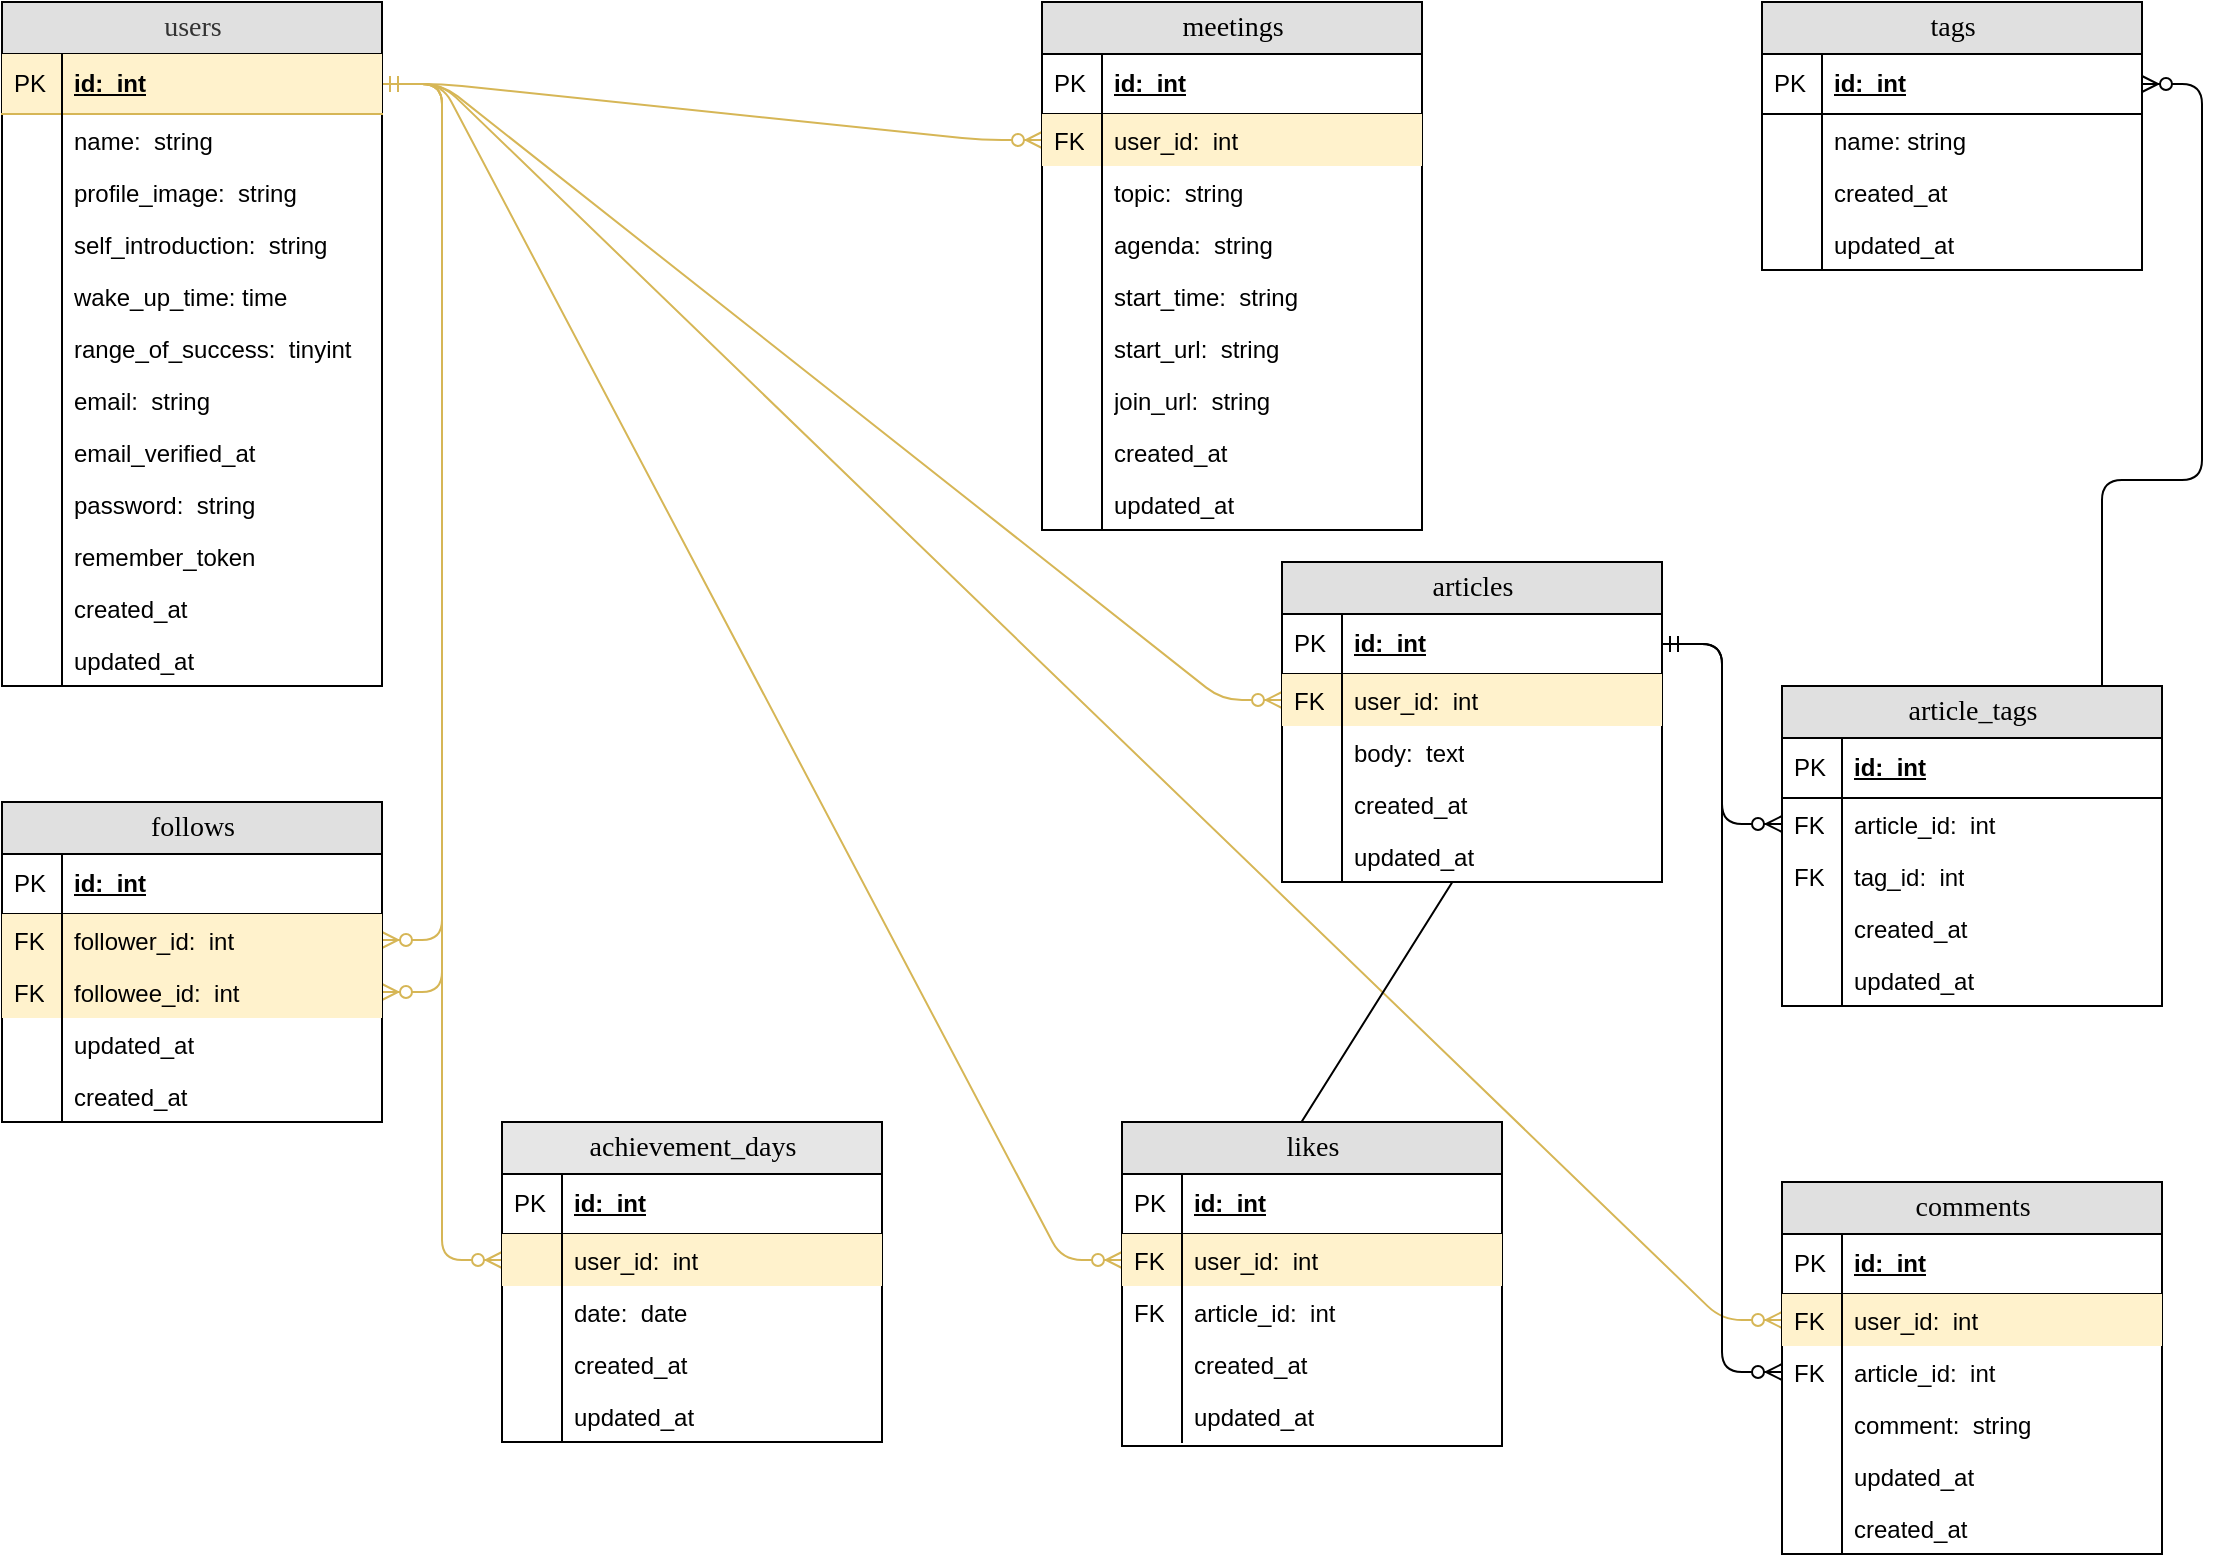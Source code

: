 <mxfile version="13.7.8" type="google"><diagram name="Page-1" id="e56a1550-8fbb-45ad-956c-1786394a9013"><mxGraphModel dx="1301" dy="702" grid="1" gridSize="10" guides="1" tooltips="1" connect="1" arrows="1" fold="1" page="1" pageScale="1" pageWidth="1100" pageHeight="850" background="#ffffff" math="0" shadow="0"><root><mxCell id="0"/><mxCell id="1" parent="0"/><mxCell id="8HnLtJV-VqrkkAhKwHow-114" value="" style="edgeStyle=entityRelationEdgeStyle;fontSize=12;html=1;endArrow=ERzeroToMany;startArrow=ERmandOne;entryX=0;entryY=0.5;entryDx=0;entryDy=0;exitX=1;exitY=0.5;exitDx=0;exitDy=0;fillColor=#fff2cc;strokeColor=#d6b656;" parent="1" source="2e49270ec7c68f3f-81" target="8HnLtJV-VqrkkAhKwHow-65" edge="1"><mxGeometry width="100" height="100" relative="1" as="geometry"><mxPoint x="190" y="400" as="sourcePoint"/><mxPoint x="310" y="450" as="targetPoint"/></mxGeometry></mxCell><mxCell id="8HnLtJV-VqrkkAhKwHow-115" value="" style="edgeStyle=entityRelationEdgeStyle;fontSize=12;html=1;endArrow=ERzeroToMany;startArrow=ERmandOne;entryX=0;entryY=0.5;entryDx=0;entryDy=0;exitX=1;exitY=0.5;exitDx=0;exitDy=0;" parent="1" source="2e49270ec7c68f3f-20" target="8HnLtJV-VqrkkAhKwHow-80" edge="1"><mxGeometry width="100" height="100" relative="1" as="geometry"><mxPoint x="80" y="810" as="sourcePoint"/><mxPoint x="220" y="610" as="targetPoint"/></mxGeometry></mxCell><mxCell id="8HnLtJV-VqrkkAhKwHow-117" value="" style="edgeStyle=entityRelationEdgeStyle;fontSize=12;html=1;endArrow=ERzeroToMany;startArrow=ERmandOne;exitX=1;exitY=0.5;exitDx=0;exitDy=0;" parent="1" source="8HnLtJV-VqrkkAhKwHow-82" target="2e49270ec7c68f3f-31" edge="1"><mxGeometry width="100" height="100" relative="1" as="geometry"><mxPoint x="630" y="245" as="sourcePoint"/><mxPoint x="470" y="553" as="targetPoint"/></mxGeometry></mxCell><mxCell id="8HnLtJV-VqrkkAhKwHow-118" value="" style="edgeStyle=entityRelationEdgeStyle;fontSize=12;html=1;endArrow=ERzeroToMany;startArrow=ERmandOne;entryX=0;entryY=0.5;entryDx=0;entryDy=0;exitX=1;exitY=0.5;exitDx=0;exitDy=0;fillColor=#fff2cc;strokeColor=#d6b656;" parent="1" source="2e49270ec7c68f3f-81" target="2e49270ec7c68f3f-11" edge="1"><mxGeometry width="100" height="100" relative="1" as="geometry"><mxPoint x="200" y="410" as="sourcePoint"/><mxPoint x="340" y="439" as="targetPoint"/></mxGeometry></mxCell><mxCell id="8HnLtJV-VqrkkAhKwHow-120" value="" style="edgeStyle=entityRelationEdgeStyle;fontSize=12;html=1;endArrow=ERzeroToMany;startArrow=ERmandOne;fillColor=#fff2cc;strokeColor=#d6b656;exitX=1;exitY=0.5;exitDx=0;exitDy=0;" parent="1" source="2e49270ec7c68f3f-81" target="8HnLtJV-VqrkkAhKwHow-47" edge="1"><mxGeometry width="100" height="100" relative="1" as="geometry"><mxPoint x="-30" y="-320" as="sourcePoint"/><mxPoint x="-90" y="280" as="targetPoint"/></mxGeometry></mxCell><mxCell id="8HnLtJV-VqrkkAhKwHow-121" value="" style="edgeStyle=entityRelationEdgeStyle;fontSize=12;html=1;endArrow=ERzeroToMany;startArrow=ERmandOne;exitX=1;exitY=0.5;exitDx=0;exitDy=0;fillColor=#fff2cc;strokeColor=#d6b656;" parent="1" source="2e49270ec7c68f3f-81" target="8HnLtJV-VqrkkAhKwHow-49" edge="1"><mxGeometry width="100" height="100" relative="1" as="geometry"><mxPoint x="210" y="410" as="sourcePoint"/><mxPoint x="60" y="169" as="targetPoint"/></mxGeometry></mxCell><mxCell id="8HnLtJV-VqrkkAhKwHow-153" value="" style="edgeStyle=entityRelationEdgeStyle;fontSize=12;html=1;endArrow=ERzeroToMany;startArrow=ERmandOne;entryX=0;entryY=0.5;entryDx=0;entryDy=0;exitX=1;exitY=0.5;exitDx=0;exitDy=0;fillColor=#fff2cc;strokeColor=#d6b656;" parent="1" source="2e49270ec7c68f3f-81" target="8HnLtJV-VqrkkAhKwHow-148" edge="1"><mxGeometry width="100" height="100" relative="1" as="geometry"><mxPoint x="210" y="420" as="sourcePoint"/><mxPoint x="350" y="439" as="targetPoint"/></mxGeometry></mxCell><mxCell id="gOdUfKmZHQBC5Bs0o3Bi-14" value="" style="edgeStyle=entityRelationEdgeStyle;fontSize=12;html=1;endArrow=ERzeroToMany;startArrow=ERmandOne;exitX=1;exitY=0.5;exitDx=0;exitDy=0;fillColor=#fff2cc;strokeColor=#d6b656;" parent="1" source="2e49270ec7c68f3f-81" target="gOdUfKmZHQBC5Bs0o3Bi-6" edge="1"><mxGeometry width="100" height="100" relative="1" as="geometry"><mxPoint x="400" y="344" as="sourcePoint"/><mxPoint x="520" y="140" as="targetPoint"/></mxGeometry></mxCell><mxCell id="bFgXkP6XNPPZVDc7WM7N-22" value="" style="edgeStyle=entityRelationEdgeStyle;fontSize=12;html=1;endArrow=ERzeroToMany;startArrow=ERmandOne;exitX=1;exitY=0.5;exitDx=0;exitDy=0;fillColor=#fff2cc;strokeColor=#d6b656;" parent="1" source="2e49270ec7c68f3f-81" target="bFgXkP6XNPPZVDc7WM7N-4" edge="1"><mxGeometry width="100" height="100" relative="1" as="geometry"><mxPoint x="210" y="400" as="sourcePoint"/><mxPoint x="570.0" y="169" as="targetPoint"/></mxGeometry></mxCell><mxCell id="AW--AhxMXLk9Nipkdk-i-6" value="" style="edgeStyle=entityRelationEdgeStyle;fontSize=12;html=1;endArrow=ERzeroToMany;startArrow=ERmandOne;exitX=1;exitY=0.5;exitDx=0;exitDy=0;" parent="1" source="2e49270ec7c68f3f-20" target="8HnLtJV-VqrkkAhKwHow-150" edge="1"><mxGeometry width="100" height="100" relative="1" as="geometry"><mxPoint x="670" y="205" as="sourcePoint"/><mxPoint x="890" y="466" as="targetPoint"/></mxGeometry></mxCell><mxCell id="AW--AhxMXLk9Nipkdk-i-7" value="" style="edgeStyle=entityRelationEdgeStyle;fontSize=12;html=1;endArrow=ERzeroToMany;startArrow=ERmandOne;entryX=0;entryY=0.5;entryDx=0;entryDy=0;exitX=1;exitY=0.5;exitDx=0;exitDy=0;" parent="1" source="2e49270ec7c68f3f-20" target="2e49270ec7c68f3f-13" edge="1"><mxGeometry width="100" height="100" relative="1" as="geometry"><mxPoint x="670" y="205" as="sourcePoint"/><mxPoint x="890" y="737.642" as="targetPoint"/></mxGeometry></mxCell><mxCell id="bFgXkP6XNPPZVDc7WM7N-1" value="meetings" style="swimlane;html=1;fontStyle=0;childLayout=stackLayout;horizontal=1;startSize=26;fillColor=#e0e0e0;horizontalStack=0;resizeParent=1;resizeLast=0;collapsible=1;marginBottom=0;swimlaneFillColor=#ffffff;align=center;rounded=0;shadow=0;comic=0;labelBackgroundColor=none;strokeWidth=1;fontFamily=Verdana;fontSize=14" parent="1" vertex="1"><mxGeometry x="570" y="40" width="190" height="264" as="geometry"/></mxCell><mxCell id="bFgXkP6XNPPZVDc7WM7N-2" value="id:&amp;nbsp; int" style="shape=partialRectangle;top=0;left=0;right=0;bottom=1;html=1;align=left;verticalAlign=middle;fillColor=none;spacingLeft=34;spacingRight=4;whiteSpace=wrap;overflow=hidden;rotatable=0;points=[[0,0.5],[1,0.5]];portConstraint=eastwest;dropTarget=0;fontStyle=5;" parent="bFgXkP6XNPPZVDc7WM7N-1" vertex="1"><mxGeometry y="26" width="190" height="30" as="geometry"/></mxCell><mxCell id="bFgXkP6XNPPZVDc7WM7N-3" value="PK" style="shape=partialRectangle;top=0;left=0;bottom=0;html=1;fillColor=none;align=left;verticalAlign=middle;spacingLeft=4;spacingRight=4;whiteSpace=wrap;overflow=hidden;rotatable=0;points=[];portConstraint=eastwest;part=1;" parent="bFgXkP6XNPPZVDc7WM7N-2" vertex="1" connectable="0"><mxGeometry width="30" height="30" as="geometry"/></mxCell><mxCell id="bFgXkP6XNPPZVDc7WM7N-4" value="user_id:&amp;nbsp; int" style="shape=partialRectangle;top=0;left=0;right=0;bottom=0;html=1;align=left;verticalAlign=top;fillColor=#fff2cc;spacingLeft=34;spacingRight=4;whiteSpace=wrap;overflow=hidden;rotatable=0;points=[[0,0.5],[1,0.5]];portConstraint=eastwest;dropTarget=0;strokeColor=#d6b656;" parent="bFgXkP6XNPPZVDc7WM7N-1" vertex="1"><mxGeometry y="56" width="190" height="26" as="geometry"/></mxCell><mxCell id="bFgXkP6XNPPZVDc7WM7N-5" value="FK" style="shape=partialRectangle;top=0;left=0;bottom=0;html=1;fillColor=none;align=left;verticalAlign=top;spacingLeft=4;spacingRight=4;whiteSpace=wrap;overflow=hidden;rotatable=0;points=[];portConstraint=eastwest;part=1;" parent="bFgXkP6XNPPZVDc7WM7N-4" vertex="1" connectable="0"><mxGeometry width="30" height="26" as="geometry"/></mxCell><mxCell id="bFgXkP6XNPPZVDc7WM7N-6" value="topic:&amp;nbsp; string" style="shape=partialRectangle;top=0;left=0;right=0;bottom=0;html=1;align=left;verticalAlign=top;fillColor=none;spacingLeft=34;spacingRight=4;whiteSpace=wrap;overflow=hidden;rotatable=0;points=[[0,0.5],[1,0.5]];portConstraint=eastwest;dropTarget=0;" parent="bFgXkP6XNPPZVDc7WM7N-1" vertex="1"><mxGeometry y="82" width="190" height="26" as="geometry"/></mxCell><mxCell id="bFgXkP6XNPPZVDc7WM7N-7" value="" style="shape=partialRectangle;top=0;left=0;bottom=0;html=1;fillColor=none;align=left;verticalAlign=top;spacingLeft=4;spacingRight=4;whiteSpace=wrap;overflow=hidden;rotatable=0;points=[];portConstraint=eastwest;part=1;" parent="bFgXkP6XNPPZVDc7WM7N-6" vertex="1" connectable="0"><mxGeometry width="30" height="26" as="geometry"/></mxCell><mxCell id="bFgXkP6XNPPZVDc7WM7N-8" value="agenda:&amp;nbsp; string" style="shape=partialRectangle;top=0;left=0;right=0;bottom=0;html=1;align=left;verticalAlign=top;fillColor=none;spacingLeft=34;spacingRight=4;whiteSpace=wrap;overflow=hidden;rotatable=0;points=[[0,0.5],[1,0.5]];portConstraint=eastwest;dropTarget=0;" parent="bFgXkP6XNPPZVDc7WM7N-1" vertex="1"><mxGeometry y="108" width="190" height="26" as="geometry"/></mxCell><mxCell id="bFgXkP6XNPPZVDc7WM7N-9" value="" style="shape=partialRectangle;top=0;left=0;bottom=0;html=1;fillColor=none;align=left;verticalAlign=top;spacingLeft=4;spacingRight=4;whiteSpace=wrap;overflow=hidden;rotatable=0;points=[];portConstraint=eastwest;part=1;" parent="bFgXkP6XNPPZVDc7WM7N-8" vertex="1" connectable="0"><mxGeometry width="30" height="26" as="geometry"/></mxCell><mxCell id="bFgXkP6XNPPZVDc7WM7N-14" value="start_time:&amp;nbsp; string" style="shape=partialRectangle;top=0;left=0;right=0;bottom=0;html=1;align=left;verticalAlign=top;fillColor=none;spacingLeft=34;spacingRight=4;whiteSpace=wrap;overflow=hidden;rotatable=0;points=[[0,0.5],[1,0.5]];portConstraint=eastwest;dropTarget=0;" parent="bFgXkP6XNPPZVDc7WM7N-1" vertex="1"><mxGeometry y="134" width="190" height="26" as="geometry"/></mxCell><mxCell id="bFgXkP6XNPPZVDc7WM7N-15" value="" style="shape=partialRectangle;top=0;left=0;bottom=0;html=1;fillColor=none;align=left;verticalAlign=top;spacingLeft=4;spacingRight=4;whiteSpace=wrap;overflow=hidden;rotatable=0;points=[];portConstraint=eastwest;part=1;" parent="bFgXkP6XNPPZVDc7WM7N-14" vertex="1" connectable="0"><mxGeometry width="30" height="26" as="geometry"/></mxCell><mxCell id="bFgXkP6XNPPZVDc7WM7N-16" value="start_url:&amp;nbsp; string" style="shape=partialRectangle;top=0;left=0;right=0;bottom=0;html=1;align=left;verticalAlign=top;fillColor=none;spacingLeft=34;spacingRight=4;whiteSpace=wrap;overflow=hidden;rotatable=0;points=[[0,0.5],[1,0.5]];portConstraint=eastwest;dropTarget=0;" parent="bFgXkP6XNPPZVDc7WM7N-1" vertex="1"><mxGeometry y="160" width="190" height="26" as="geometry"/></mxCell><mxCell id="bFgXkP6XNPPZVDc7WM7N-17" value="" style="shape=partialRectangle;top=0;left=0;bottom=0;html=1;fillColor=none;align=left;verticalAlign=top;spacingLeft=4;spacingRight=4;whiteSpace=wrap;overflow=hidden;rotatable=0;points=[];portConstraint=eastwest;part=1;" parent="bFgXkP6XNPPZVDc7WM7N-16" vertex="1" connectable="0"><mxGeometry width="30" height="26" as="geometry"/></mxCell><mxCell id="bFgXkP6XNPPZVDc7WM7N-18" value="join_url:&amp;nbsp; string" style="shape=partialRectangle;top=0;left=0;right=0;bottom=0;html=1;align=left;verticalAlign=top;fillColor=none;spacingLeft=34;spacingRight=4;whiteSpace=wrap;overflow=hidden;rotatable=0;points=[[0,0.5],[1,0.5]];portConstraint=eastwest;dropTarget=0;" parent="bFgXkP6XNPPZVDc7WM7N-1" vertex="1"><mxGeometry y="186" width="190" height="26" as="geometry"/></mxCell><mxCell id="bFgXkP6XNPPZVDc7WM7N-19" value="" style="shape=partialRectangle;top=0;left=0;bottom=0;html=1;fillColor=none;align=left;verticalAlign=top;spacingLeft=4;spacingRight=4;whiteSpace=wrap;overflow=hidden;rotatable=0;points=[];portConstraint=eastwest;part=1;" parent="bFgXkP6XNPPZVDc7WM7N-18" vertex="1" connectable="0"><mxGeometry width="30" height="26" as="geometry"/></mxCell><mxCell id="bFgXkP6XNPPZVDc7WM7N-10" value="created_at" style="shape=partialRectangle;top=0;left=0;right=0;bottom=0;html=1;align=left;verticalAlign=top;fillColor=none;spacingLeft=34;spacingRight=4;whiteSpace=wrap;overflow=hidden;rotatable=0;points=[[0,0.5],[1,0.5]];portConstraint=eastwest;dropTarget=0;" parent="bFgXkP6XNPPZVDc7WM7N-1" vertex="1"><mxGeometry y="212" width="190" height="26" as="geometry"/></mxCell><mxCell id="bFgXkP6XNPPZVDc7WM7N-11" value="" style="shape=partialRectangle;top=0;left=0;bottom=0;html=1;fillColor=none;align=left;verticalAlign=top;spacingLeft=4;spacingRight=4;whiteSpace=wrap;overflow=hidden;rotatable=0;points=[];portConstraint=eastwest;part=1;" parent="bFgXkP6XNPPZVDc7WM7N-10" vertex="1" connectable="0"><mxGeometry width="30" height="26" as="geometry"/></mxCell><mxCell id="bFgXkP6XNPPZVDc7WM7N-12" value="updated_at" style="shape=partialRectangle;top=0;left=0;right=0;bottom=0;html=1;align=left;verticalAlign=top;fillColor=none;spacingLeft=34;spacingRight=4;whiteSpace=wrap;overflow=hidden;rotatable=0;points=[[0,0.5],[1,0.5]];portConstraint=eastwest;dropTarget=0;" parent="bFgXkP6XNPPZVDc7WM7N-1" vertex="1"><mxGeometry y="238" width="190" height="26" as="geometry"/></mxCell><mxCell id="bFgXkP6XNPPZVDc7WM7N-13" value="" style="shape=partialRectangle;top=0;left=0;bottom=0;html=1;fillColor=none;align=left;verticalAlign=top;spacingLeft=4;spacingRight=4;whiteSpace=wrap;overflow=hidden;rotatable=0;points=[];portConstraint=eastwest;part=1;" parent="bFgXkP6XNPPZVDc7WM7N-12" vertex="1" connectable="0"><mxGeometry width="30" height="26" as="geometry"/></mxCell><mxCell id="2e49270ec7c68f3f-80" value="users" style="swimlane;html=1;fontStyle=0;childLayout=stackLayout;horizontal=1;startSize=26;horizontalStack=0;resizeParent=1;resizeLast=0;collapsible=1;marginBottom=0;swimlaneFillColor=#ffffff;align=center;rounded=0;shadow=0;comic=0;labelBackgroundColor=none;strokeWidth=1;fontFamily=Verdana;fontSize=14;fontColor=#333333;fillColor=#E0E0E0;" parent="1" vertex="1"><mxGeometry x="50" y="40" width="190" height="342" as="geometry"/></mxCell><mxCell id="2e49270ec7c68f3f-81" value="id:&amp;nbsp; int" style="shape=partialRectangle;top=0;left=0;right=0;bottom=1;html=1;align=left;verticalAlign=middle;fillColor=#fff2cc;spacingLeft=34;spacingRight=4;whiteSpace=wrap;overflow=hidden;rotatable=0;points=[[0,0.5],[1,0.5]];portConstraint=eastwest;dropTarget=0;fontStyle=5;strokeColor=#d6b656;" parent="2e49270ec7c68f3f-80" vertex="1"><mxGeometry y="26" width="190" height="30" as="geometry"/></mxCell><mxCell id="2e49270ec7c68f3f-82" value="PK" style="shape=partialRectangle;top=0;left=0;bottom=0;html=1;fillColor=none;align=left;verticalAlign=middle;spacingLeft=4;spacingRight=4;whiteSpace=wrap;overflow=hidden;rotatable=0;points=[];portConstraint=eastwest;part=1;" parent="2e49270ec7c68f3f-81" vertex="1" connectable="0"><mxGeometry width="30" height="30" as="geometry"/></mxCell><mxCell id="2e49270ec7c68f3f-85" value="name:&amp;nbsp; string" style="shape=partialRectangle;top=0;left=0;right=0;bottom=0;html=1;align=left;verticalAlign=top;fillColor=none;spacingLeft=34;spacingRight=4;whiteSpace=wrap;overflow=hidden;rotatable=0;points=[[0,0.5],[1,0.5]];portConstraint=eastwest;dropTarget=0;" parent="2e49270ec7c68f3f-80" vertex="1"><mxGeometry y="56" width="190" height="26" as="geometry"/></mxCell><mxCell id="2e49270ec7c68f3f-86" value="" style="shape=partialRectangle;top=0;left=0;bottom=0;html=1;fillColor=none;align=left;verticalAlign=top;spacingLeft=4;spacingRight=4;whiteSpace=wrap;overflow=hidden;rotatable=0;points=[];portConstraint=eastwest;part=1;" parent="2e49270ec7c68f3f-85" vertex="1" connectable="0"><mxGeometry width="30" height="26" as="geometry"/></mxCell><mxCell id="AW--AhxMXLk9Nipkdk-i-19" value="profile_image:&amp;nbsp; string" style="shape=partialRectangle;top=0;left=0;right=0;bottom=0;html=1;align=left;verticalAlign=top;spacingLeft=34;spacingRight=4;whiteSpace=wrap;overflow=hidden;rotatable=0;points=[[0,0.5],[1,0.5]];portConstraint=eastwest;dropTarget=0;fillColor=none;" parent="2e49270ec7c68f3f-80" vertex="1"><mxGeometry y="82" width="190" height="26" as="geometry"/></mxCell><mxCell id="AW--AhxMXLk9Nipkdk-i-20" value="" style="shape=partialRectangle;top=0;left=0;bottom=0;html=1;fillColor=none;align=left;verticalAlign=top;spacingLeft=4;spacingRight=4;whiteSpace=wrap;overflow=hidden;rotatable=0;points=[];portConstraint=eastwest;part=1;" parent="AW--AhxMXLk9Nipkdk-i-19" vertex="1" connectable="0"><mxGeometry width="30" height="26" as="geometry"/></mxCell><mxCell id="YKa5pZk5FvKCJxUyDGac-1" value="self_introduction:&amp;nbsp; string" style="shape=partialRectangle;top=0;left=0;right=0;bottom=0;html=1;align=left;verticalAlign=top;spacingLeft=34;spacingRight=4;whiteSpace=wrap;overflow=hidden;rotatable=0;points=[[0,0.5],[1,0.5]];portConstraint=eastwest;dropTarget=0;fillColor=none;" parent="2e49270ec7c68f3f-80" vertex="1"><mxGeometry y="108" width="190" height="26" as="geometry"/></mxCell><mxCell id="YKa5pZk5FvKCJxUyDGac-2" value="" style="shape=partialRectangle;top=0;left=0;bottom=0;html=1;fillColor=none;align=left;verticalAlign=top;spacingLeft=4;spacingRight=4;whiteSpace=wrap;overflow=hidden;rotatable=0;points=[];portConstraint=eastwest;part=1;" parent="YKa5pZk5FvKCJxUyDGac-1" vertex="1" connectable="0"><mxGeometry width="30" height="26" as="geometry"/></mxCell><mxCell id="AW--AhxMXLk9Nipkdk-i-3" value="wake_up_time: time" style="shape=partialRectangle;top=0;left=0;right=0;bottom=0;html=1;align=left;verticalAlign=top;spacingLeft=34;spacingRight=4;whiteSpace=wrap;overflow=hidden;rotatable=0;points=[[0,0.5],[1,0.5]];portConstraint=eastwest;dropTarget=0;fillColor=none;" parent="2e49270ec7c68f3f-80" vertex="1"><mxGeometry y="134" width="190" height="26" as="geometry"/></mxCell><mxCell id="AW--AhxMXLk9Nipkdk-i-4" value="" style="shape=partialRectangle;top=0;left=0;bottom=0;html=1;fillColor=none;align=left;verticalAlign=top;spacingLeft=4;spacingRight=4;whiteSpace=wrap;overflow=hidden;rotatable=0;points=[];portConstraint=eastwest;part=1;" parent="AW--AhxMXLk9Nipkdk-i-3" vertex="1" connectable="0"><mxGeometry width="30" height="26" as="geometry"/></mxCell><mxCell id="8HnLtJV-VqrkkAhKwHow-124" value="range_of_success:&amp;nbsp; tinyint" style="shape=partialRectangle;top=0;left=0;right=0;bottom=0;html=1;align=left;verticalAlign=top;spacingLeft=34;spacingRight=4;whiteSpace=wrap;overflow=hidden;rotatable=0;points=[[0,0.5],[1,0.5]];portConstraint=eastwest;dropTarget=0;fillColor=none;" parent="2e49270ec7c68f3f-80" vertex="1"><mxGeometry y="160" width="190" height="26" as="geometry"/></mxCell><mxCell id="8HnLtJV-VqrkkAhKwHow-125" value="" style="shape=partialRectangle;top=0;left=0;bottom=0;html=1;fillColor=none;align=left;verticalAlign=top;spacingLeft=4;spacingRight=4;whiteSpace=wrap;overflow=hidden;rotatable=0;points=[];portConstraint=eastwest;part=1;" parent="8HnLtJV-VqrkkAhKwHow-124" vertex="1" connectable="0"><mxGeometry width="30" height="26" as="geometry"/></mxCell><mxCell id="2e49270ec7c68f3f-87" value="email:&amp;nbsp; string" style="shape=partialRectangle;top=0;left=0;right=0;bottom=0;html=1;align=left;verticalAlign=top;fillColor=none;spacingLeft=34;spacingRight=4;whiteSpace=wrap;overflow=hidden;rotatable=0;points=[[0,0.5],[1,0.5]];portConstraint=eastwest;dropTarget=0;" parent="2e49270ec7c68f3f-80" vertex="1"><mxGeometry y="186" width="190" height="26" as="geometry"/></mxCell><mxCell id="2e49270ec7c68f3f-88" value="" style="shape=partialRectangle;top=0;left=0;bottom=0;html=1;fillColor=none;align=left;verticalAlign=top;spacingLeft=4;spacingRight=4;whiteSpace=wrap;overflow=hidden;rotatable=0;points=[];portConstraint=eastwest;part=1;" parent="2e49270ec7c68f3f-87" vertex="1" connectable="0"><mxGeometry width="30" height="26" as="geometry"/></mxCell><mxCell id="8HnLtJV-VqrkkAhKwHow-11" value="email_verified_at" style="shape=partialRectangle;top=0;left=0;right=0;bottom=0;html=1;align=left;verticalAlign=top;fillColor=none;spacingLeft=34;spacingRight=4;whiteSpace=wrap;overflow=hidden;rotatable=0;points=[[0,0.5],[1,0.5]];portConstraint=eastwest;dropTarget=0;" parent="2e49270ec7c68f3f-80" vertex="1"><mxGeometry y="212" width="190" height="26" as="geometry"/></mxCell><mxCell id="8HnLtJV-VqrkkAhKwHow-12" value="" style="shape=partialRectangle;top=0;left=0;bottom=0;html=1;fillColor=none;align=left;verticalAlign=top;spacingLeft=4;spacingRight=4;whiteSpace=wrap;overflow=hidden;rotatable=0;points=[];portConstraint=eastwest;part=1;" parent="8HnLtJV-VqrkkAhKwHow-11" vertex="1" connectable="0"><mxGeometry width="30" height="26" as="geometry"/></mxCell><mxCell id="8HnLtJV-VqrkkAhKwHow-13" value="password:&amp;nbsp; string" style="shape=partialRectangle;top=0;left=0;right=0;bottom=0;html=1;align=left;verticalAlign=top;fillColor=none;spacingLeft=34;spacingRight=4;whiteSpace=wrap;overflow=hidden;rotatable=0;points=[[0,0.5],[1,0.5]];portConstraint=eastwest;dropTarget=0;" parent="2e49270ec7c68f3f-80" vertex="1"><mxGeometry y="238" width="190" height="26" as="geometry"/></mxCell><mxCell id="8HnLtJV-VqrkkAhKwHow-14" value="" style="shape=partialRectangle;top=0;left=0;bottom=0;html=1;fillColor=none;align=left;verticalAlign=top;spacingLeft=4;spacingRight=4;whiteSpace=wrap;overflow=hidden;rotatable=0;points=[];portConstraint=eastwest;part=1;" parent="8HnLtJV-VqrkkAhKwHow-13" vertex="1" connectable="0"><mxGeometry width="30" height="26" as="geometry"/></mxCell><mxCell id="8HnLtJV-VqrkkAhKwHow-15" value="remember_token" style="shape=partialRectangle;top=0;left=0;right=0;bottom=0;html=1;align=left;verticalAlign=top;fillColor=none;spacingLeft=34;spacingRight=4;whiteSpace=wrap;overflow=hidden;rotatable=0;points=[[0,0.5],[1,0.5]];portConstraint=eastwest;dropTarget=0;" parent="2e49270ec7c68f3f-80" vertex="1"><mxGeometry y="264" width="190" height="26" as="geometry"/></mxCell><mxCell id="8HnLtJV-VqrkkAhKwHow-16" value="" style="shape=partialRectangle;top=0;left=0;bottom=0;html=1;fillColor=none;align=left;verticalAlign=top;spacingLeft=4;spacingRight=4;whiteSpace=wrap;overflow=hidden;rotatable=0;points=[];portConstraint=eastwest;part=1;" parent="8HnLtJV-VqrkkAhKwHow-15" vertex="1" connectable="0"><mxGeometry width="30" height="26" as="geometry"/></mxCell><mxCell id="8HnLtJV-VqrkkAhKwHow-17" value="created_at" style="shape=partialRectangle;top=0;left=0;right=0;bottom=0;html=1;align=left;verticalAlign=top;fillColor=none;spacingLeft=34;spacingRight=4;whiteSpace=wrap;overflow=hidden;rotatable=0;points=[[0,0.5],[1,0.5]];portConstraint=eastwest;dropTarget=0;" parent="2e49270ec7c68f3f-80" vertex="1"><mxGeometry y="290" width="190" height="26" as="geometry"/></mxCell><mxCell id="8HnLtJV-VqrkkAhKwHow-18" value="" style="shape=partialRectangle;top=0;left=0;bottom=0;html=1;fillColor=none;align=left;verticalAlign=top;spacingLeft=4;spacingRight=4;whiteSpace=wrap;overflow=hidden;rotatable=0;points=[];portConstraint=eastwest;part=1;" parent="8HnLtJV-VqrkkAhKwHow-17" vertex="1" connectable="0"><mxGeometry width="30" height="26" as="geometry"/></mxCell><mxCell id="8HnLtJV-VqrkkAhKwHow-19" value="updated_at" style="shape=partialRectangle;top=0;left=0;right=0;bottom=0;html=1;align=left;verticalAlign=top;fillColor=none;spacingLeft=34;spacingRight=4;whiteSpace=wrap;overflow=hidden;rotatable=0;points=[[0,0.5],[1,0.5]];portConstraint=eastwest;dropTarget=0;" parent="2e49270ec7c68f3f-80" vertex="1"><mxGeometry y="316" width="190" height="26" as="geometry"/></mxCell><mxCell id="8HnLtJV-VqrkkAhKwHow-20" value="" style="shape=partialRectangle;top=0;left=0;bottom=0;html=1;fillColor=none;align=left;verticalAlign=top;spacingLeft=4;spacingRight=4;whiteSpace=wrap;overflow=hidden;rotatable=0;points=[];portConstraint=eastwest;part=1;" parent="8HnLtJV-VqrkkAhKwHow-19" vertex="1" connectable="0"><mxGeometry width="30" height="26" as="geometry"/></mxCell><mxCell id="8HnLtJV-VqrkkAhKwHow-44" value="follows" style="swimlane;html=1;fontStyle=0;childLayout=stackLayout;horizontal=1;startSize=26;fillColor=#e0e0e0;horizontalStack=0;resizeParent=1;resizeLast=0;collapsible=1;marginBottom=0;swimlaneFillColor=#ffffff;align=center;rounded=0;shadow=0;comic=0;labelBackgroundColor=none;strokeWidth=1;fontFamily=Verdana;fontSize=14;swimlaneLine=1;" parent="1" vertex="1"><mxGeometry x="50" y="440" width="190" height="160" as="geometry"/></mxCell><mxCell id="8HnLtJV-VqrkkAhKwHow-45" value="id:&amp;nbsp; int" style="shape=partialRectangle;top=0;left=0;right=0;bottom=1;html=1;align=left;verticalAlign=middle;fillColor=none;spacingLeft=34;spacingRight=4;whiteSpace=wrap;overflow=hidden;rotatable=0;points=[[0,0.5],[1,0.5]];portConstraint=eastwest;dropTarget=0;fontStyle=5;" parent="8HnLtJV-VqrkkAhKwHow-44" vertex="1"><mxGeometry y="26" width="190" height="30" as="geometry"/></mxCell><mxCell id="8HnLtJV-VqrkkAhKwHow-46" value="PK" style="shape=partialRectangle;top=0;left=0;bottom=0;html=1;fillColor=none;align=left;verticalAlign=middle;spacingLeft=4;spacingRight=4;whiteSpace=wrap;overflow=hidden;rotatable=0;points=[];portConstraint=eastwest;part=1;" parent="8HnLtJV-VqrkkAhKwHow-45" vertex="1" connectable="0"><mxGeometry width="30" height="30" as="geometry"/></mxCell><mxCell id="8HnLtJV-VqrkkAhKwHow-47" value="follower_id:&amp;nbsp; int" style="shape=partialRectangle;top=0;left=0;right=0;bottom=0;html=1;align=left;verticalAlign=top;fillColor=#fff2cc;spacingLeft=34;spacingRight=4;whiteSpace=wrap;overflow=hidden;rotatable=0;points=[[0,0.5],[1,0.5]];portConstraint=eastwest;dropTarget=0;strokeColor=#d6b656;" parent="8HnLtJV-VqrkkAhKwHow-44" vertex="1"><mxGeometry y="56" width="190" height="26" as="geometry"/></mxCell><mxCell id="8HnLtJV-VqrkkAhKwHow-48" value="FK" style="shape=partialRectangle;top=0;left=0;bottom=0;html=1;fillColor=none;align=left;verticalAlign=top;spacingLeft=4;spacingRight=4;whiteSpace=wrap;overflow=hidden;rotatable=0;points=[];portConstraint=eastwest;part=1;" parent="8HnLtJV-VqrkkAhKwHow-47" vertex="1" connectable="0"><mxGeometry width="30" height="26" as="geometry"/></mxCell><mxCell id="8HnLtJV-VqrkkAhKwHow-49" value="followee_id:&amp;nbsp; int" style="shape=partialRectangle;top=0;left=0;right=0;bottom=0;html=1;align=left;verticalAlign=top;fillColor=#fff2cc;spacingLeft=34;spacingRight=4;whiteSpace=wrap;overflow=hidden;rotatable=0;points=[[0,0.5],[1,0.5]];portConstraint=eastwest;dropTarget=0;strokeColor=#d6b656;" parent="8HnLtJV-VqrkkAhKwHow-44" vertex="1"><mxGeometry y="82" width="190" height="26" as="geometry"/></mxCell><mxCell id="8HnLtJV-VqrkkAhKwHow-50" value="FK" style="shape=partialRectangle;top=0;left=0;bottom=0;html=1;fillColor=none;align=left;verticalAlign=top;spacingLeft=4;spacingRight=4;whiteSpace=wrap;overflow=hidden;rotatable=0;points=[];portConstraint=eastwest;part=1;" parent="8HnLtJV-VqrkkAhKwHow-49" vertex="1" connectable="0"><mxGeometry width="30" height="26" as="geometry"/></mxCell><mxCell id="8HnLtJV-VqrkkAhKwHow-63" value="updated_at" style="shape=partialRectangle;top=0;left=0;right=0;bottom=0;html=1;align=left;verticalAlign=top;fillColor=none;spacingLeft=34;spacingRight=4;whiteSpace=wrap;overflow=hidden;rotatable=0;points=[[0,0.5],[1,0.5]];portConstraint=eastwest;dropTarget=0;" parent="8HnLtJV-VqrkkAhKwHow-44" vertex="1"><mxGeometry y="108" width="190" height="26" as="geometry"/></mxCell><mxCell id="8HnLtJV-VqrkkAhKwHow-64" value="" style="shape=partialRectangle;top=0;left=0;bottom=0;html=1;fillColor=none;align=left;verticalAlign=top;spacingLeft=4;spacingRight=4;whiteSpace=wrap;overflow=hidden;rotatable=0;points=[];portConstraint=eastwest;part=1;" parent="8HnLtJV-VqrkkAhKwHow-63" vertex="1" connectable="0"><mxGeometry width="30" height="26" as="geometry"/></mxCell><mxCell id="8HnLtJV-VqrkkAhKwHow-61" value="created_at" style="shape=partialRectangle;top=0;left=0;right=0;bottom=0;html=1;align=left;verticalAlign=top;fillColor=none;spacingLeft=34;spacingRight=4;whiteSpace=wrap;overflow=hidden;rotatable=0;points=[[0,0.5],[1,0.5]];portConstraint=eastwest;dropTarget=0;" parent="8HnLtJV-VqrkkAhKwHow-44" vertex="1"><mxGeometry y="134" width="190" height="26" as="geometry"/></mxCell><mxCell id="8HnLtJV-VqrkkAhKwHow-62" value="" style="shape=partialRectangle;top=0;left=0;bottom=0;html=1;fillColor=none;align=left;verticalAlign=top;spacingLeft=4;spacingRight=4;whiteSpace=wrap;overflow=hidden;rotatable=0;points=[];portConstraint=eastwest;part=1;" parent="8HnLtJV-VqrkkAhKwHow-61" vertex="1" connectable="0"><mxGeometry width="30" height="26" as="geometry"/></mxCell><mxCell id="gOdUfKmZHQBC5Bs0o3Bi-1" value="achievement_days" style="swimlane;html=1;fontStyle=0;childLayout=stackLayout;horizontal=1;startSize=26;horizontalStack=0;resizeParent=1;resizeLast=0;collapsible=1;marginBottom=0;swimlaneFillColor=#ffffff;align=center;rounded=0;shadow=0;comic=0;labelBackgroundColor=none;strokeWidth=1;fontFamily=Verdana;fontSize=14;fillColor=#E6E6E6;" parent="1" vertex="1"><mxGeometry x="300" y="600" width="190" height="160" as="geometry"/></mxCell><mxCell id="gOdUfKmZHQBC5Bs0o3Bi-2" value="id:&amp;nbsp; int" style="shape=partialRectangle;top=0;left=0;right=0;bottom=1;html=1;align=left;verticalAlign=middle;fillColor=none;spacingLeft=34;spacingRight=4;whiteSpace=wrap;overflow=hidden;rotatable=0;points=[[0,0.5],[1,0.5]];portConstraint=eastwest;dropTarget=0;fontStyle=5;" parent="gOdUfKmZHQBC5Bs0o3Bi-1" vertex="1"><mxGeometry y="26" width="190" height="30" as="geometry"/></mxCell><mxCell id="gOdUfKmZHQBC5Bs0o3Bi-3" value="PK" style="shape=partialRectangle;top=0;left=0;bottom=0;html=1;fillColor=none;align=left;verticalAlign=middle;spacingLeft=4;spacingRight=4;whiteSpace=wrap;overflow=hidden;rotatable=0;points=[];portConstraint=eastwest;part=1;" parent="gOdUfKmZHQBC5Bs0o3Bi-2" vertex="1" connectable="0"><mxGeometry width="30" height="30" as="geometry"/></mxCell><mxCell id="gOdUfKmZHQBC5Bs0o3Bi-6" value="user_id:&amp;nbsp; int" style="shape=partialRectangle;top=0;left=0;right=0;bottom=0;html=1;align=left;verticalAlign=top;fillColor=#fff2cc;spacingLeft=34;spacingRight=4;whiteSpace=wrap;overflow=hidden;rotatable=0;points=[[0,0.5],[1,0.5]];portConstraint=eastwest;dropTarget=0;strokeColor=#d6b656;" parent="gOdUfKmZHQBC5Bs0o3Bi-1" vertex="1"><mxGeometry y="56" width="190" height="26" as="geometry"/></mxCell><mxCell id="gOdUfKmZHQBC5Bs0o3Bi-7" value="" style="shape=partialRectangle;top=0;left=0;bottom=0;html=1;fillColor=none;align=left;verticalAlign=top;spacingLeft=4;spacingRight=4;whiteSpace=wrap;overflow=hidden;rotatable=0;points=[];portConstraint=eastwest;part=1;" parent="gOdUfKmZHQBC5Bs0o3Bi-6" vertex="1" connectable="0"><mxGeometry width="30" height="26" as="geometry"/></mxCell><mxCell id="AW--AhxMXLk9Nipkdk-i-10" value="date:&amp;nbsp; date" style="shape=partialRectangle;top=0;left=0;right=0;bottom=0;html=1;align=left;verticalAlign=top;fillColor=none;spacingLeft=34;spacingRight=4;whiteSpace=wrap;overflow=hidden;rotatable=0;points=[[0,0.5],[1,0.5]];portConstraint=eastwest;dropTarget=0;" parent="gOdUfKmZHQBC5Bs0o3Bi-1" vertex="1"><mxGeometry y="82" width="190" height="26" as="geometry"/></mxCell><mxCell id="AW--AhxMXLk9Nipkdk-i-11" value="" style="shape=partialRectangle;top=0;left=0;bottom=0;html=1;fillColor=none;align=left;verticalAlign=top;spacingLeft=4;spacingRight=4;whiteSpace=wrap;overflow=hidden;rotatable=0;points=[];portConstraint=eastwest;part=1;" parent="AW--AhxMXLk9Nipkdk-i-10" vertex="1" connectable="0"><mxGeometry width="30" height="26" as="geometry"/></mxCell><mxCell id="gOdUfKmZHQBC5Bs0o3Bi-10" value="created_at" style="shape=partialRectangle;top=0;left=0;right=0;bottom=0;html=1;align=left;verticalAlign=top;fillColor=none;spacingLeft=34;spacingRight=4;whiteSpace=wrap;overflow=hidden;rotatable=0;points=[[0,0.5],[1,0.5]];portConstraint=eastwest;dropTarget=0;" parent="gOdUfKmZHQBC5Bs0o3Bi-1" vertex="1"><mxGeometry y="108" width="190" height="26" as="geometry"/></mxCell><mxCell id="gOdUfKmZHQBC5Bs0o3Bi-11" value="" style="shape=partialRectangle;top=0;left=0;bottom=0;html=1;fillColor=none;align=left;verticalAlign=top;spacingLeft=4;spacingRight=4;whiteSpace=wrap;overflow=hidden;rotatable=0;points=[];portConstraint=eastwest;part=1;" parent="gOdUfKmZHQBC5Bs0o3Bi-10" vertex="1" connectable="0"><mxGeometry width="30" height="26" as="geometry"/></mxCell><mxCell id="gOdUfKmZHQBC5Bs0o3Bi-12" value="updated_at" style="shape=partialRectangle;top=0;left=0;right=0;bottom=0;html=1;align=left;verticalAlign=top;fillColor=none;spacingLeft=34;spacingRight=4;whiteSpace=wrap;overflow=hidden;rotatable=0;points=[[0,0.5],[1,0.5]];portConstraint=eastwest;dropTarget=0;" parent="gOdUfKmZHQBC5Bs0o3Bi-1" vertex="1"><mxGeometry y="134" width="190" height="26" as="geometry"/></mxCell><mxCell id="gOdUfKmZHQBC5Bs0o3Bi-13" value="" style="shape=partialRectangle;top=0;left=0;bottom=0;html=1;fillColor=none;align=left;verticalAlign=top;spacingLeft=4;spacingRight=4;whiteSpace=wrap;overflow=hidden;rotatable=0;points=[];portConstraint=eastwest;part=1;" parent="gOdUfKmZHQBC5Bs0o3Bi-12" vertex="1" connectable="0"><mxGeometry width="30" height="26" as="geometry"/></mxCell><mxCell id="2e49270ec7c68f3f-19" value="articles" style="swimlane;html=1;fontStyle=0;childLayout=stackLayout;horizontal=1;startSize=26;fillColor=#e0e0e0;horizontalStack=0;resizeParent=1;resizeLast=0;collapsible=1;marginBottom=0;swimlaneFillColor=#ffffff;align=center;rounded=0;shadow=0;comic=0;labelBackgroundColor=none;strokeWidth=1;fontFamily=Verdana;fontSize=14" parent="1" vertex="1"><mxGeometry x="690" y="320" width="190" height="160" as="geometry"/></mxCell><mxCell id="2e49270ec7c68f3f-20" value="id:&amp;nbsp; int" style="shape=partialRectangle;top=0;left=0;right=0;bottom=1;html=1;align=left;verticalAlign=middle;fillColor=none;spacingLeft=34;spacingRight=4;whiteSpace=wrap;overflow=hidden;rotatable=0;points=[[0,0.5],[1,0.5]];portConstraint=eastwest;dropTarget=0;fontStyle=5;" parent="2e49270ec7c68f3f-19" vertex="1"><mxGeometry y="26" width="190" height="30" as="geometry"/></mxCell><mxCell id="2e49270ec7c68f3f-21" value="PK" style="shape=partialRectangle;top=0;left=0;bottom=0;html=1;fillColor=none;align=left;verticalAlign=middle;spacingLeft=4;spacingRight=4;whiteSpace=wrap;overflow=hidden;rotatable=0;points=[];portConstraint=eastwest;part=1;" parent="2e49270ec7c68f3f-20" vertex="1" connectable="0"><mxGeometry width="30" height="30" as="geometry"/></mxCell><mxCell id="8HnLtJV-VqrkkAhKwHow-65" value="user_id:&amp;nbsp; int" style="shape=partialRectangle;top=0;left=0;right=0;bottom=0;html=1;align=left;verticalAlign=top;fillColor=#fff2cc;spacingLeft=34;spacingRight=4;whiteSpace=wrap;overflow=hidden;rotatable=0;points=[[0,0.5],[1,0.5]];portConstraint=eastwest;dropTarget=0;strokeColor=#d6b656;" parent="2e49270ec7c68f3f-19" vertex="1"><mxGeometry y="56" width="190" height="26" as="geometry"/></mxCell><mxCell id="8HnLtJV-VqrkkAhKwHow-66" value="FK" style="shape=partialRectangle;top=0;left=0;bottom=0;html=1;fillColor=none;align=left;verticalAlign=top;spacingLeft=4;spacingRight=4;whiteSpace=wrap;overflow=hidden;rotatable=0;points=[];portConstraint=eastwest;part=1;" parent="8HnLtJV-VqrkkAhKwHow-65" vertex="1" connectable="0"><mxGeometry width="30" height="26" as="geometry"/></mxCell><mxCell id="2e49270ec7c68f3f-26" value="body:&amp;nbsp; text" style="shape=partialRectangle;top=0;left=0;right=0;bottom=0;html=1;align=left;verticalAlign=top;fillColor=none;spacingLeft=34;spacingRight=4;whiteSpace=wrap;overflow=hidden;rotatable=0;points=[[0,0.5],[1,0.5]];portConstraint=eastwest;dropTarget=0;" parent="2e49270ec7c68f3f-19" vertex="1"><mxGeometry y="82" width="190" height="26" as="geometry"/></mxCell><mxCell id="2e49270ec7c68f3f-27" value="" style="shape=partialRectangle;top=0;left=0;bottom=0;html=1;fillColor=none;align=left;verticalAlign=top;spacingLeft=4;spacingRight=4;whiteSpace=wrap;overflow=hidden;rotatable=0;points=[];portConstraint=eastwest;part=1;" parent="2e49270ec7c68f3f-26" vertex="1" connectable="0"><mxGeometry width="30" height="26" as="geometry"/></mxCell><mxCell id="8HnLtJV-VqrkkAhKwHow-75" value="created_at" style="shape=partialRectangle;top=0;left=0;right=0;bottom=0;html=1;align=left;verticalAlign=top;fillColor=none;spacingLeft=34;spacingRight=4;whiteSpace=wrap;overflow=hidden;rotatable=0;points=[[0,0.5],[1,0.5]];portConstraint=eastwest;dropTarget=0;" parent="2e49270ec7c68f3f-19" vertex="1"><mxGeometry y="108" width="190" height="26" as="geometry"/></mxCell><mxCell id="8HnLtJV-VqrkkAhKwHow-76" value="" style="shape=partialRectangle;top=0;left=0;bottom=0;html=1;fillColor=none;align=left;verticalAlign=top;spacingLeft=4;spacingRight=4;whiteSpace=wrap;overflow=hidden;rotatable=0;points=[];portConstraint=eastwest;part=1;" parent="8HnLtJV-VqrkkAhKwHow-75" vertex="1" connectable="0"><mxGeometry width="30" height="26" as="geometry"/></mxCell><mxCell id="8HnLtJV-VqrkkAhKwHow-73" value="updated_at" style="shape=partialRectangle;top=0;left=0;right=0;bottom=0;html=1;align=left;verticalAlign=top;fillColor=none;spacingLeft=34;spacingRight=4;whiteSpace=wrap;overflow=hidden;rotatable=0;points=[[0,0.5],[1,0.5]];portConstraint=eastwest;dropTarget=0;" parent="2e49270ec7c68f3f-19" vertex="1"><mxGeometry y="134" width="190" height="26" as="geometry"/></mxCell><mxCell id="8HnLtJV-VqrkkAhKwHow-74" value="" style="shape=partialRectangle;top=0;left=0;bottom=0;html=1;fillColor=none;align=left;verticalAlign=top;spacingLeft=4;spacingRight=4;whiteSpace=wrap;overflow=hidden;rotatable=0;points=[];portConstraint=eastwest;part=1;" parent="8HnLtJV-VqrkkAhKwHow-73" vertex="1" connectable="0"><mxGeometry width="30" height="26" as="geometry"/></mxCell><mxCell id="8HnLtJV-VqrkkAhKwHow-77" value="article_tags" style="swimlane;html=1;fontStyle=0;childLayout=stackLayout;horizontal=1;startSize=26;fillColor=#e0e0e0;horizontalStack=0;resizeParent=1;resizeLast=0;collapsible=1;marginBottom=0;swimlaneFillColor=#ffffff;align=center;rounded=0;shadow=0;comic=0;labelBackgroundColor=none;strokeWidth=1;fontFamily=Verdana;fontSize=14" parent="1" vertex="1"><mxGeometry x="940" y="382" width="190" height="160" as="geometry"/></mxCell><mxCell id="8HnLtJV-VqrkkAhKwHow-78" value="id:&amp;nbsp; int" style="shape=partialRectangle;top=0;left=0;right=0;bottom=1;html=1;align=left;verticalAlign=middle;fillColor=none;spacingLeft=34;spacingRight=4;whiteSpace=wrap;overflow=hidden;rotatable=0;points=[[0,0.5],[1,0.5]];portConstraint=eastwest;dropTarget=0;fontStyle=5;" parent="8HnLtJV-VqrkkAhKwHow-77" vertex="1"><mxGeometry y="26" width="190" height="30" as="geometry"/></mxCell><mxCell id="8HnLtJV-VqrkkAhKwHow-79" value="PK" style="shape=partialRectangle;top=0;left=0;bottom=0;html=1;fillColor=none;align=left;verticalAlign=middle;spacingLeft=4;spacingRight=4;whiteSpace=wrap;overflow=hidden;rotatable=0;points=[];portConstraint=eastwest;part=1;" parent="8HnLtJV-VqrkkAhKwHow-78" vertex="1" connectable="0"><mxGeometry width="30" height="30" as="geometry"/></mxCell><mxCell id="8HnLtJV-VqrkkAhKwHow-80" value="article_id:&amp;nbsp; int" style="shape=partialRectangle;top=0;left=0;right=0;bottom=0;html=1;align=left;verticalAlign=top;fillColor=none;spacingLeft=34;spacingRight=4;whiteSpace=wrap;overflow=hidden;rotatable=0;points=[[0,0.5],[1,0.5]];portConstraint=eastwest;dropTarget=0;" parent="8HnLtJV-VqrkkAhKwHow-77" vertex="1"><mxGeometry y="56" width="190" height="26" as="geometry"/></mxCell><mxCell id="8HnLtJV-VqrkkAhKwHow-81" value="FK" style="shape=partialRectangle;top=0;left=0;bottom=0;html=1;fillColor=none;align=left;verticalAlign=top;spacingLeft=4;spacingRight=4;whiteSpace=wrap;overflow=hidden;rotatable=0;points=[];portConstraint=eastwest;part=1;" parent="8HnLtJV-VqrkkAhKwHow-80" vertex="1" connectable="0"><mxGeometry width="30" height="26" as="geometry"/></mxCell><mxCell id="8HnLtJV-VqrkkAhKwHow-82" value="tag_id:&amp;nbsp; int" style="shape=partialRectangle;top=0;left=0;right=0;bottom=0;html=1;align=left;verticalAlign=top;fillColor=none;spacingLeft=34;spacingRight=4;whiteSpace=wrap;overflow=hidden;rotatable=0;points=[[0,0.5],[1,0.5]];portConstraint=eastwest;dropTarget=0;" parent="8HnLtJV-VqrkkAhKwHow-77" vertex="1"><mxGeometry y="82" width="190" height="26" as="geometry"/></mxCell><mxCell id="8HnLtJV-VqrkkAhKwHow-83" value="FK" style="shape=partialRectangle;top=0;left=0;bottom=0;html=1;fillColor=none;align=left;verticalAlign=top;spacingLeft=4;spacingRight=4;whiteSpace=wrap;overflow=hidden;rotatable=0;points=[];portConstraint=eastwest;part=1;" parent="8HnLtJV-VqrkkAhKwHow-82" vertex="1" connectable="0"><mxGeometry width="30" height="26" as="geometry"/></mxCell><mxCell id="8HnLtJV-VqrkkAhKwHow-86" value="created_at" style="shape=partialRectangle;top=0;left=0;right=0;bottom=0;html=1;align=left;verticalAlign=top;fillColor=none;spacingLeft=34;spacingRight=4;whiteSpace=wrap;overflow=hidden;rotatable=0;points=[[0,0.5],[1,0.5]];portConstraint=eastwest;dropTarget=0;" parent="8HnLtJV-VqrkkAhKwHow-77" vertex="1"><mxGeometry y="108" width="190" height="26" as="geometry"/></mxCell><mxCell id="8HnLtJV-VqrkkAhKwHow-87" value="" style="shape=partialRectangle;top=0;left=0;bottom=0;html=1;fillColor=none;align=left;verticalAlign=top;spacingLeft=4;spacingRight=4;whiteSpace=wrap;overflow=hidden;rotatable=0;points=[];portConstraint=eastwest;part=1;" parent="8HnLtJV-VqrkkAhKwHow-86" vertex="1" connectable="0"><mxGeometry width="30" height="26" as="geometry"/></mxCell><mxCell id="8HnLtJV-VqrkkAhKwHow-88" value="updated_at" style="shape=partialRectangle;top=0;left=0;right=0;bottom=0;html=1;align=left;verticalAlign=top;fillColor=none;spacingLeft=34;spacingRight=4;whiteSpace=wrap;overflow=hidden;rotatable=0;points=[[0,0.5],[1,0.5]];portConstraint=eastwest;dropTarget=0;" parent="8HnLtJV-VqrkkAhKwHow-77" vertex="1"><mxGeometry y="134" width="190" height="26" as="geometry"/></mxCell><mxCell id="8HnLtJV-VqrkkAhKwHow-89" value="" style="shape=partialRectangle;top=0;left=0;bottom=0;html=1;fillColor=none;align=left;verticalAlign=top;spacingLeft=4;spacingRight=4;whiteSpace=wrap;overflow=hidden;rotatable=0;points=[];portConstraint=eastwest;part=1;" parent="8HnLtJV-VqrkkAhKwHow-88" vertex="1" connectable="0"><mxGeometry width="30" height="26" as="geometry"/></mxCell><mxCell id="2e49270ec7c68f3f-8" value="likes" style="swimlane;html=1;fontStyle=0;childLayout=stackLayout;horizontal=1;startSize=26;fillColor=#e0e0e0;horizontalStack=0;resizeParent=1;resizeLast=0;collapsible=1;marginBottom=0;swimlaneFillColor=#ffffff;align=center;rounded=0;shadow=0;comic=0;labelBackgroundColor=none;strokeWidth=1;fontFamily=Verdana;fontSize=14;swimlaneLine=1;" parent="1" vertex="1"><mxGeometry x="610" y="600" width="190" height="162" as="geometry"/></mxCell><mxCell id="2e49270ec7c68f3f-9" value="id:&amp;nbsp; int" style="shape=partialRectangle;top=0;left=0;right=0;bottom=1;html=1;align=left;verticalAlign=middle;fillColor=none;spacingLeft=34;spacingRight=4;whiteSpace=wrap;overflow=hidden;rotatable=0;points=[[0,0.5],[1,0.5]];portConstraint=eastwest;dropTarget=0;fontStyle=5;" parent="2e49270ec7c68f3f-8" vertex="1"><mxGeometry y="26" width="190" height="30" as="geometry"/></mxCell><mxCell id="2e49270ec7c68f3f-10" value="PK" style="shape=partialRectangle;top=0;left=0;bottom=0;html=1;fillColor=none;align=left;verticalAlign=middle;spacingLeft=4;spacingRight=4;whiteSpace=wrap;overflow=hidden;rotatable=0;points=[];portConstraint=eastwest;part=1;" parent="2e49270ec7c68f3f-9" vertex="1" connectable="0"><mxGeometry width="30" height="30" as="geometry"/></mxCell><mxCell id="2e49270ec7c68f3f-11" value="user_id:&amp;nbsp; int" style="shape=partialRectangle;top=0;left=0;right=0;bottom=0;html=1;align=left;verticalAlign=top;fillColor=#fff2cc;spacingLeft=34;spacingRight=4;whiteSpace=wrap;overflow=hidden;rotatable=0;points=[[0,0.5],[1,0.5]];portConstraint=eastwest;dropTarget=0;strokeColor=#d6b656;" parent="2e49270ec7c68f3f-8" vertex="1"><mxGeometry y="56" width="190" height="26" as="geometry"/></mxCell><mxCell id="2e49270ec7c68f3f-12" value="FK" style="shape=partialRectangle;top=0;left=0;bottom=0;html=1;fillColor=none;align=left;verticalAlign=top;spacingLeft=4;spacingRight=4;whiteSpace=wrap;overflow=hidden;rotatable=0;points=[];portConstraint=eastwest;part=1;" parent="2e49270ec7c68f3f-11" vertex="1" connectable="0"><mxGeometry width="30" height="26" as="geometry"/></mxCell><mxCell id="2e49270ec7c68f3f-13" value="article_id:&amp;nbsp; int" style="shape=partialRectangle;top=0;left=0;right=0;bottom=0;html=1;align=left;verticalAlign=top;fillColor=none;spacingLeft=34;spacingRight=4;whiteSpace=wrap;overflow=hidden;rotatable=0;points=[[0,0.5],[1,0.5]];portConstraint=eastwest;dropTarget=0;" parent="2e49270ec7c68f3f-8" vertex="1"><mxGeometry y="82" width="190" height="26" as="geometry"/></mxCell><mxCell id="2e49270ec7c68f3f-14" value="FK" style="shape=partialRectangle;top=0;left=0;bottom=0;html=1;fillColor=none;align=left;verticalAlign=top;spacingLeft=4;spacingRight=4;whiteSpace=wrap;overflow=hidden;rotatable=0;points=[];portConstraint=eastwest;part=1;" parent="2e49270ec7c68f3f-13" vertex="1" connectable="0"><mxGeometry width="30" height="26" as="geometry"/></mxCell><mxCell id="8HnLtJV-VqrkkAhKwHow-93" value="created_at" style="shape=partialRectangle;top=0;left=0;right=0;bottom=0;html=1;align=left;verticalAlign=top;fillColor=none;spacingLeft=34;spacingRight=4;whiteSpace=wrap;overflow=hidden;rotatable=0;points=[[0,0.5],[1,0.5]];portConstraint=eastwest;dropTarget=0;" parent="2e49270ec7c68f3f-8" vertex="1"><mxGeometry y="108" width="190" height="26" as="geometry"/></mxCell><mxCell id="8HnLtJV-VqrkkAhKwHow-94" value="" style="shape=partialRectangle;top=0;left=0;bottom=0;html=1;fillColor=none;align=left;verticalAlign=top;spacingLeft=4;spacingRight=4;whiteSpace=wrap;overflow=hidden;rotatable=0;points=[];portConstraint=eastwest;part=1;" parent="8HnLtJV-VqrkkAhKwHow-93" vertex="1" connectable="0"><mxGeometry width="30" height="26" as="geometry"/></mxCell><mxCell id="8HnLtJV-VqrkkAhKwHow-95" value="updated_at" style="shape=partialRectangle;top=0;left=0;right=0;bottom=0;html=1;align=left;verticalAlign=top;fillColor=none;spacingLeft=34;spacingRight=4;whiteSpace=wrap;overflow=hidden;rotatable=0;points=[[0,0.5],[1,0.5]];portConstraint=eastwest;dropTarget=0;" parent="2e49270ec7c68f3f-8" vertex="1"><mxGeometry y="134" width="190" height="26" as="geometry"/></mxCell><mxCell id="8HnLtJV-VqrkkAhKwHow-96" value="" style="shape=partialRectangle;top=0;left=0;bottom=0;html=1;fillColor=none;align=left;verticalAlign=top;spacingLeft=4;spacingRight=4;whiteSpace=wrap;overflow=hidden;rotatable=0;points=[];portConstraint=eastwest;part=1;" parent="8HnLtJV-VqrkkAhKwHow-95" vertex="1" connectable="0"><mxGeometry width="30" height="26" as="geometry"/></mxCell><mxCell id="8HnLtJV-VqrkkAhKwHow-126" value="&lt;font color=&quot;#050505&quot;&gt;comments&lt;/font&gt;" style="swimlane;html=1;fontStyle=0;childLayout=stackLayout;horizontal=1;startSize=26;horizontalStack=0;resizeParent=1;resizeLast=0;collapsible=1;marginBottom=0;swimlaneFillColor=#ffffff;align=center;rounded=0;shadow=0;comic=0;labelBackgroundColor=none;strokeWidth=1;fontFamily=Verdana;fontSize=14;swimlaneLine=1;fontColor=#333333;fillColor=#E0E0E0;" parent="1" vertex="1"><mxGeometry x="940" y="630" width="190" height="186" as="geometry"/></mxCell><mxCell id="8HnLtJV-VqrkkAhKwHow-127" value="id:&amp;nbsp; int" style="shape=partialRectangle;top=0;left=0;right=0;bottom=1;html=1;align=left;verticalAlign=middle;fillColor=none;spacingLeft=34;spacingRight=4;whiteSpace=wrap;overflow=hidden;rotatable=0;points=[[0,0.5],[1,0.5]];portConstraint=eastwest;dropTarget=0;fontStyle=5;" parent="8HnLtJV-VqrkkAhKwHow-126" vertex="1"><mxGeometry y="26" width="190" height="30" as="geometry"/></mxCell><mxCell id="8HnLtJV-VqrkkAhKwHow-128" value="PK" style="shape=partialRectangle;top=0;left=0;bottom=0;html=1;fillColor=none;align=left;verticalAlign=middle;spacingLeft=4;spacingRight=4;whiteSpace=wrap;overflow=hidden;rotatable=0;points=[];portConstraint=eastwest;part=1;" parent="8HnLtJV-VqrkkAhKwHow-127" vertex="1" connectable="0"><mxGeometry width="30" height="30" as="geometry"/></mxCell><mxCell id="8HnLtJV-VqrkkAhKwHow-148" value="user_id:&amp;nbsp; int" style="shape=partialRectangle;top=0;left=0;right=0;bottom=0;html=1;align=left;verticalAlign=top;fillColor=#fff2cc;spacingLeft=34;spacingRight=4;whiteSpace=wrap;overflow=hidden;rotatable=0;points=[[0,0.5],[1,0.5]];portConstraint=eastwest;dropTarget=0;strokeColor=#d6b656;" parent="8HnLtJV-VqrkkAhKwHow-126" vertex="1"><mxGeometry y="56" width="190" height="26" as="geometry"/></mxCell><mxCell id="8HnLtJV-VqrkkAhKwHow-149" value="FK" style="shape=partialRectangle;top=0;left=0;bottom=0;html=1;fillColor=none;align=left;verticalAlign=top;spacingLeft=4;spacingRight=4;whiteSpace=wrap;overflow=hidden;rotatable=0;points=[];portConstraint=eastwest;part=1;" parent="8HnLtJV-VqrkkAhKwHow-148" vertex="1" connectable="0"><mxGeometry width="30" height="26" as="geometry"/></mxCell><mxCell id="8HnLtJV-VqrkkAhKwHow-150" value="article_id:&amp;nbsp; int" style="shape=partialRectangle;top=0;left=0;right=0;bottom=0;html=1;align=left;verticalAlign=top;fillColor=none;spacingLeft=34;spacingRight=4;whiteSpace=wrap;overflow=hidden;rotatable=0;points=[[0,0.5],[1,0.5]];portConstraint=eastwest;dropTarget=0;" parent="8HnLtJV-VqrkkAhKwHow-126" vertex="1"><mxGeometry y="82" width="190" height="26" as="geometry"/></mxCell><mxCell id="8HnLtJV-VqrkkAhKwHow-151" value="FK" style="shape=partialRectangle;top=0;left=0;bottom=0;html=1;fillColor=none;align=left;verticalAlign=top;spacingLeft=4;spacingRight=4;whiteSpace=wrap;overflow=hidden;rotatable=0;points=[];portConstraint=eastwest;part=1;" parent="8HnLtJV-VqrkkAhKwHow-150" vertex="1" connectable="0"><mxGeometry width="30" height="26" as="geometry"/></mxCell><mxCell id="8HnLtJV-VqrkkAhKwHow-133" value="comment:&amp;nbsp; string" style="shape=partialRectangle;top=0;left=0;right=0;bottom=0;html=1;align=left;verticalAlign=top;fillColor=none;spacingLeft=34;spacingRight=4;whiteSpace=wrap;overflow=hidden;rotatable=0;points=[[0,0.5],[1,0.5]];portConstraint=eastwest;dropTarget=0;" parent="8HnLtJV-VqrkkAhKwHow-126" vertex="1"><mxGeometry y="108" width="190" height="26" as="geometry"/></mxCell><mxCell id="8HnLtJV-VqrkkAhKwHow-134" value="" style="shape=partialRectangle;top=0;left=0;bottom=0;html=1;fillColor=none;align=left;verticalAlign=top;spacingLeft=4;spacingRight=4;whiteSpace=wrap;overflow=hidden;rotatable=0;points=[];portConstraint=eastwest;part=1;" parent="8HnLtJV-VqrkkAhKwHow-133" vertex="1" connectable="0"><mxGeometry width="30" height="26" as="geometry"/></mxCell><mxCell id="unM_w3Zz0Yc4SbT8blS_-1" value="updated_at" style="shape=partialRectangle;top=0;left=0;right=0;bottom=0;html=1;align=left;verticalAlign=top;fillColor=none;spacingLeft=34;spacingRight=4;whiteSpace=wrap;overflow=hidden;rotatable=0;points=[[0,0.5],[1,0.5]];portConstraint=eastwest;dropTarget=0;" parent="8HnLtJV-VqrkkAhKwHow-126" vertex="1"><mxGeometry y="134" width="190" height="26" as="geometry"/></mxCell><mxCell id="unM_w3Zz0Yc4SbT8blS_-2" value="" style="shape=partialRectangle;top=0;left=0;bottom=0;html=1;fillColor=none;align=left;verticalAlign=top;spacingLeft=4;spacingRight=4;whiteSpace=wrap;overflow=hidden;rotatable=0;points=[];portConstraint=eastwest;part=1;" parent="unM_w3Zz0Yc4SbT8blS_-1" vertex="1" connectable="0"><mxGeometry width="30" height="26" as="geometry"/></mxCell><mxCell id="8HnLtJV-VqrkkAhKwHow-135" value="created_at" style="shape=partialRectangle;top=0;left=0;right=0;bottom=0;html=1;align=left;verticalAlign=top;fillColor=none;spacingLeft=34;spacingRight=4;whiteSpace=wrap;overflow=hidden;rotatable=0;points=[[0,0.5],[1,0.5]];portConstraint=eastwest;dropTarget=0;" parent="8HnLtJV-VqrkkAhKwHow-126" vertex="1"><mxGeometry y="160" width="190" height="26" as="geometry"/></mxCell><mxCell id="8HnLtJV-VqrkkAhKwHow-136" value="" style="shape=partialRectangle;top=0;left=0;bottom=0;html=1;fillColor=none;align=left;verticalAlign=top;spacingLeft=4;spacingRight=4;whiteSpace=wrap;overflow=hidden;rotatable=0;points=[];portConstraint=eastwest;part=1;" parent="8HnLtJV-VqrkkAhKwHow-135" vertex="1" connectable="0"><mxGeometry width="30" height="26" as="geometry"/></mxCell><mxCell id="2e49270ec7c68f3f-30" value="tags" style="swimlane;html=1;fontStyle=0;childLayout=stackLayout;horizontal=1;startSize=26;fillColor=#e0e0e0;horizontalStack=0;resizeParent=1;resizeLast=0;collapsible=1;marginBottom=0;swimlaneFillColor=#ffffff;align=center;rounded=0;shadow=0;comic=0;labelBackgroundColor=none;strokeWidth=1;fontFamily=Verdana;fontSize=14" parent="1" vertex="1"><mxGeometry x="930" y="40" width="190" height="134" as="geometry"/></mxCell><mxCell id="2e49270ec7c68f3f-31" value="id:&amp;nbsp; int" style="shape=partialRectangle;top=0;left=0;right=0;bottom=1;html=1;align=left;verticalAlign=middle;fillColor=none;spacingLeft=34;spacingRight=4;whiteSpace=wrap;overflow=hidden;rotatable=0;points=[[0,0.5],[1,0.5]];portConstraint=eastwest;dropTarget=0;fontStyle=5;" parent="2e49270ec7c68f3f-30" vertex="1"><mxGeometry y="26" width="190" height="30" as="geometry"/></mxCell><mxCell id="2e49270ec7c68f3f-32" value="PK" style="shape=partialRectangle;top=0;left=0;bottom=0;html=1;fillColor=none;align=left;verticalAlign=middle;spacingLeft=4;spacingRight=4;whiteSpace=wrap;overflow=hidden;rotatable=0;points=[];portConstraint=eastwest;part=1;" parent="2e49270ec7c68f3f-31" vertex="1" connectable="0"><mxGeometry width="30" height="30" as="geometry"/></mxCell><mxCell id="2e49270ec7c68f3f-33" value="name: string" style="shape=partialRectangle;top=0;left=0;right=0;bottom=0;html=1;align=left;verticalAlign=top;fillColor=none;spacingLeft=34;spacingRight=4;whiteSpace=wrap;overflow=hidden;rotatable=0;points=[[0,0.5],[1,0.5]];portConstraint=eastwest;dropTarget=0;" parent="2e49270ec7c68f3f-30" vertex="1"><mxGeometry y="56" width="190" height="26" as="geometry"/></mxCell><mxCell id="2e49270ec7c68f3f-34" value="" style="shape=partialRectangle;top=0;left=0;bottom=0;html=1;fillColor=none;align=left;verticalAlign=top;spacingLeft=4;spacingRight=4;whiteSpace=wrap;overflow=hidden;rotatable=0;points=[];portConstraint=eastwest;part=1;" parent="2e49270ec7c68f3f-33" vertex="1" connectable="0"><mxGeometry width="30" height="26" as="geometry"/></mxCell><mxCell id="2e49270ec7c68f3f-35" value="created_at" style="shape=partialRectangle;top=0;left=0;right=0;bottom=0;html=1;align=left;verticalAlign=top;fillColor=none;spacingLeft=34;spacingRight=4;whiteSpace=wrap;overflow=hidden;rotatable=0;points=[[0,0.5],[1,0.5]];portConstraint=eastwest;dropTarget=0;" parent="2e49270ec7c68f3f-30" vertex="1"><mxGeometry y="82" width="190" height="26" as="geometry"/></mxCell><mxCell id="2e49270ec7c68f3f-36" value="" style="shape=partialRectangle;top=0;left=0;bottom=0;html=1;fillColor=none;align=left;verticalAlign=top;spacingLeft=4;spacingRight=4;whiteSpace=wrap;overflow=hidden;rotatable=0;points=[];portConstraint=eastwest;part=1;" parent="2e49270ec7c68f3f-35" vertex="1" connectable="0"><mxGeometry width="30" height="26" as="geometry"/></mxCell><mxCell id="2e49270ec7c68f3f-37" value="updated_at" style="shape=partialRectangle;top=0;left=0;right=0;bottom=0;html=1;align=left;verticalAlign=top;fillColor=none;spacingLeft=34;spacingRight=4;whiteSpace=wrap;overflow=hidden;rotatable=0;points=[[0,0.5],[1,0.5]];portConstraint=eastwest;dropTarget=0;" parent="2e49270ec7c68f3f-30" vertex="1"><mxGeometry y="108" width="190" height="26" as="geometry"/></mxCell><mxCell id="2e49270ec7c68f3f-38" value="" style="shape=partialRectangle;top=0;left=0;bottom=0;html=1;fillColor=none;align=left;verticalAlign=top;spacingLeft=4;spacingRight=4;whiteSpace=wrap;overflow=hidden;rotatable=0;points=[];portConstraint=eastwest;part=1;" parent="2e49270ec7c68f3f-37" vertex="1" connectable="0"><mxGeometry width="30" height="26" as="geometry"/></mxCell></root></mxGraphModel></diagram></mxfile>